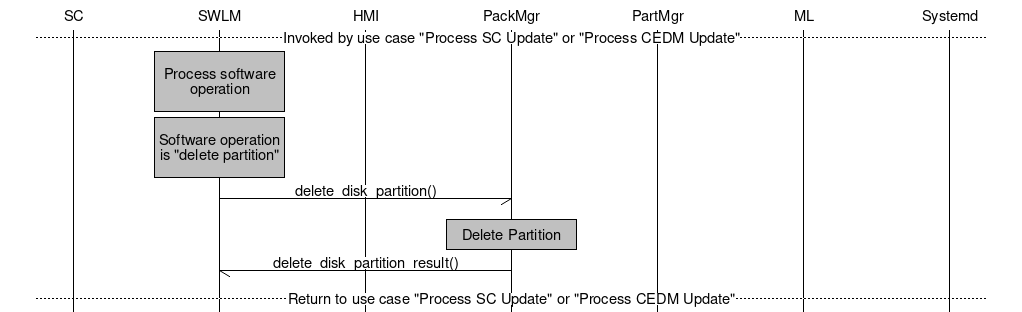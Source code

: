 #
#
# Sequence diagram description
#
# The sequence diagram description below is translated to
# a PNG image by mscgen (http://www.mcternan.me.uk/mscgen/)
# 
# Recompile updated diagrams to a png image with:
#  
#   mscgen -T png swm.msc
#

msc {
  width="1024";
  "SC",  "SWLM", "HMI", "PackMgr", "PartMgr", "ML", "Systemd";
  --- [ label="Invoked by use case \"Process SC Update\" or \"Process CEDM Update\""];
  "SWLM" box "SWLM" [ textbgcolour="silver", label = "\nProcess software operation\n" ];
  "SWLM" box "SWLM" [ textbgcolour="silver", label = "\nSoftware operation is \"delete partition\"\n" ];
  "SWLM" -> "PackMgr" [ label = "delete_disk_partition()" ];
  "PackMgr" box "PackMgr" [ textbgcolour="silver", label = "Delete Partition" ];
  "PackMgr" -> "SWLM" [ label = "delete_disk_partition_result()" ];
  --- [ label = "Return to use case \"Process SC Update\" or \"Process CEDM Update\""];
}
